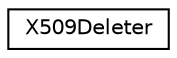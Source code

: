 digraph "Graphical Class Hierarchy"
{
 // LATEX_PDF_SIZE
  edge [fontname="Helvetica",fontsize="10",labelfontname="Helvetica",labelfontsize="10"];
  node [fontname="Helvetica",fontsize="10",shape=record];
  rankdir="LR";
  Node0 [label="X509Deleter",height=0.2,width=0.4,color="black", fillcolor="white", style="filled",URL="$struct_x509_deleter.html",tooltip=" "];
}
